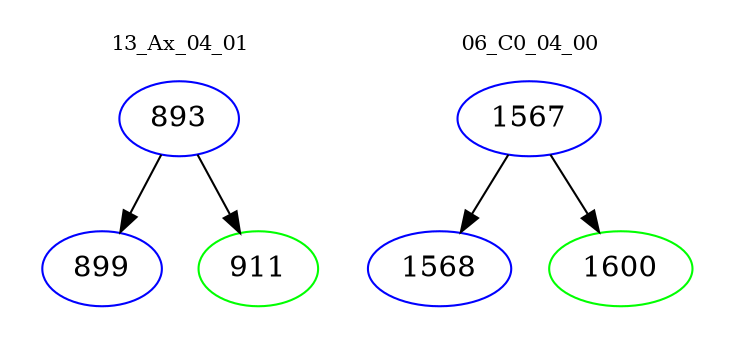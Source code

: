 digraph{
subgraph cluster_0 {
color = white
label = "13_Ax_04_01";
fontsize=10;
T0_893 [label="893", color="blue"]
T0_893 -> T0_899 [color="black"]
T0_899 [label="899", color="blue"]
T0_893 -> T0_911 [color="black"]
T0_911 [label="911", color="green"]
}
subgraph cluster_1 {
color = white
label = "06_C0_04_00";
fontsize=10;
T1_1567 [label="1567", color="blue"]
T1_1567 -> T1_1568 [color="black"]
T1_1568 [label="1568", color="blue"]
T1_1567 -> T1_1600 [color="black"]
T1_1600 [label="1600", color="green"]
}
}
